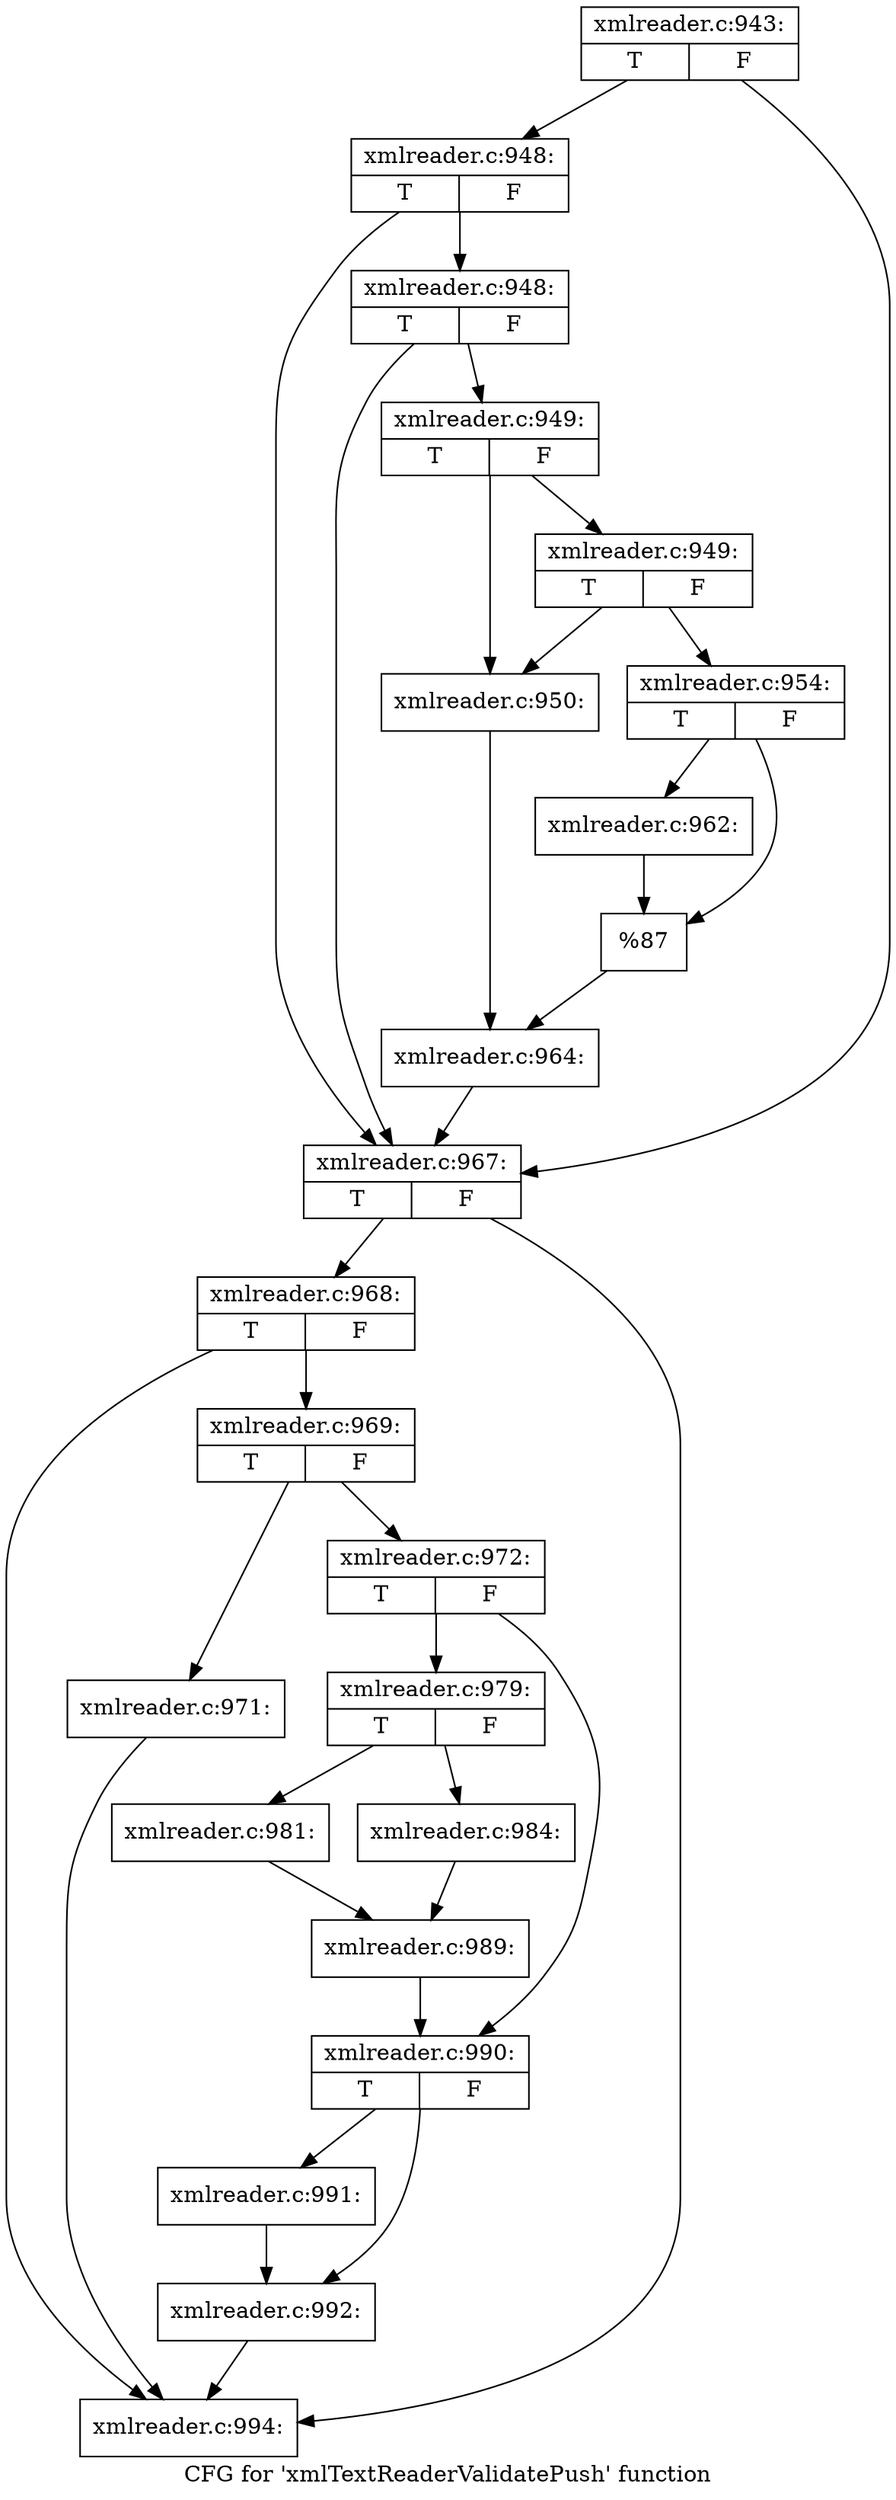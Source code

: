 digraph "CFG for 'xmlTextReaderValidatePush' function" {
	label="CFG for 'xmlTextReaderValidatePush' function";

	Node0x49a2360 [shape=record,label="{xmlreader.c:943:|{<s0>T|<s1>F}}"];
	Node0x49a2360 -> Node0x49a2f50;
	Node0x49a2360 -> Node0x49a2eb0;
	Node0x49a2f50 [shape=record,label="{xmlreader.c:948:|{<s0>T|<s1>F}}"];
	Node0x49a2f50 -> Node0x49a2f00;
	Node0x49a2f50 -> Node0x49a2eb0;
	Node0x49a2f00 [shape=record,label="{xmlreader.c:948:|{<s0>T|<s1>F}}"];
	Node0x49a2f00 -> Node0x49a2e60;
	Node0x49a2f00 -> Node0x49a2eb0;
	Node0x49a2e60 [shape=record,label="{xmlreader.c:949:|{<s0>T|<s1>F}}"];
	Node0x49a2e60 -> Node0x49a3c00;
	Node0x49a2e60 -> Node0x49a3cf0;
	Node0x49a3cf0 [shape=record,label="{xmlreader.c:949:|{<s0>T|<s1>F}}"];
	Node0x49a3cf0 -> Node0x49a3c00;
	Node0x49a3cf0 -> Node0x49a3ca0;
	Node0x49a3c00 [shape=record,label="{xmlreader.c:950:}"];
	Node0x49a3c00 -> Node0x49a3c50;
	Node0x49a3ca0 [shape=record,label="{xmlreader.c:954:|{<s0>T|<s1>F}}"];
	Node0x49a3ca0 -> Node0x49a6f90;
	Node0x49a3ca0 -> Node0x49a6fe0;
	Node0x49a6f90 [shape=record,label="{xmlreader.c:962:}"];
	Node0x49a6f90 -> Node0x49a6fe0;
	Node0x49a6fe0 [shape=record,label="{%87}"];
	Node0x49a6fe0 -> Node0x49a3c50;
	Node0x49a3c50 [shape=record,label="{xmlreader.c:964:}"];
	Node0x49a3c50 -> Node0x49a2eb0;
	Node0x49a2eb0 [shape=record,label="{xmlreader.c:967:|{<s0>T|<s1>F}}"];
	Node0x49a2eb0 -> Node0x49a77f0;
	Node0x49a2eb0 -> Node0x49a77a0;
	Node0x49a77f0 [shape=record,label="{xmlreader.c:968:|{<s0>T|<s1>F}}"];
	Node0x49a77f0 -> Node0x49a7750;
	Node0x49a77f0 -> Node0x49a77a0;
	Node0x49a7750 [shape=record,label="{xmlreader.c:969:|{<s0>T|<s1>F}}"];
	Node0x49a7750 -> Node0x49a8310;
	Node0x49a7750 -> Node0x49a8360;
	Node0x49a8310 [shape=record,label="{xmlreader.c:971:}"];
	Node0x49a8310 -> Node0x49a77a0;
	Node0x49a8360 [shape=record,label="{xmlreader.c:972:|{<s0>T|<s1>F}}"];
	Node0x49a8360 -> Node0x49a8ff0;
	Node0x49a8360 -> Node0x49a9770;
	Node0x49a8ff0 [shape=record,label="{xmlreader.c:979:|{<s0>T|<s1>F}}"];
	Node0x49a8ff0 -> Node0x49a8ec0;
	Node0x49a8ff0 -> Node0x49a8f60;
	Node0x49a8ec0 [shape=record,label="{xmlreader.c:981:}"];
	Node0x49a8ec0 -> Node0x49a8f10;
	Node0x49a8f60 [shape=record,label="{xmlreader.c:984:}"];
	Node0x49a8f60 -> Node0x49a8f10;
	Node0x49a8f10 [shape=record,label="{xmlreader.c:989:}"];
	Node0x49a8f10 -> Node0x49a9770;
	Node0x49a9770 [shape=record,label="{xmlreader.c:990:|{<s0>T|<s1>F}}"];
	Node0x49a9770 -> Node0x480ac10;
	Node0x49a9770 -> Node0x480af40;
	Node0x480ac10 [shape=record,label="{xmlreader.c:991:}"];
	Node0x480ac10 -> Node0x480af40;
	Node0x480af40 [shape=record,label="{xmlreader.c:992:}"];
	Node0x480af40 -> Node0x49a77a0;
	Node0x49a77a0 [shape=record,label="{xmlreader.c:994:}"];
}
